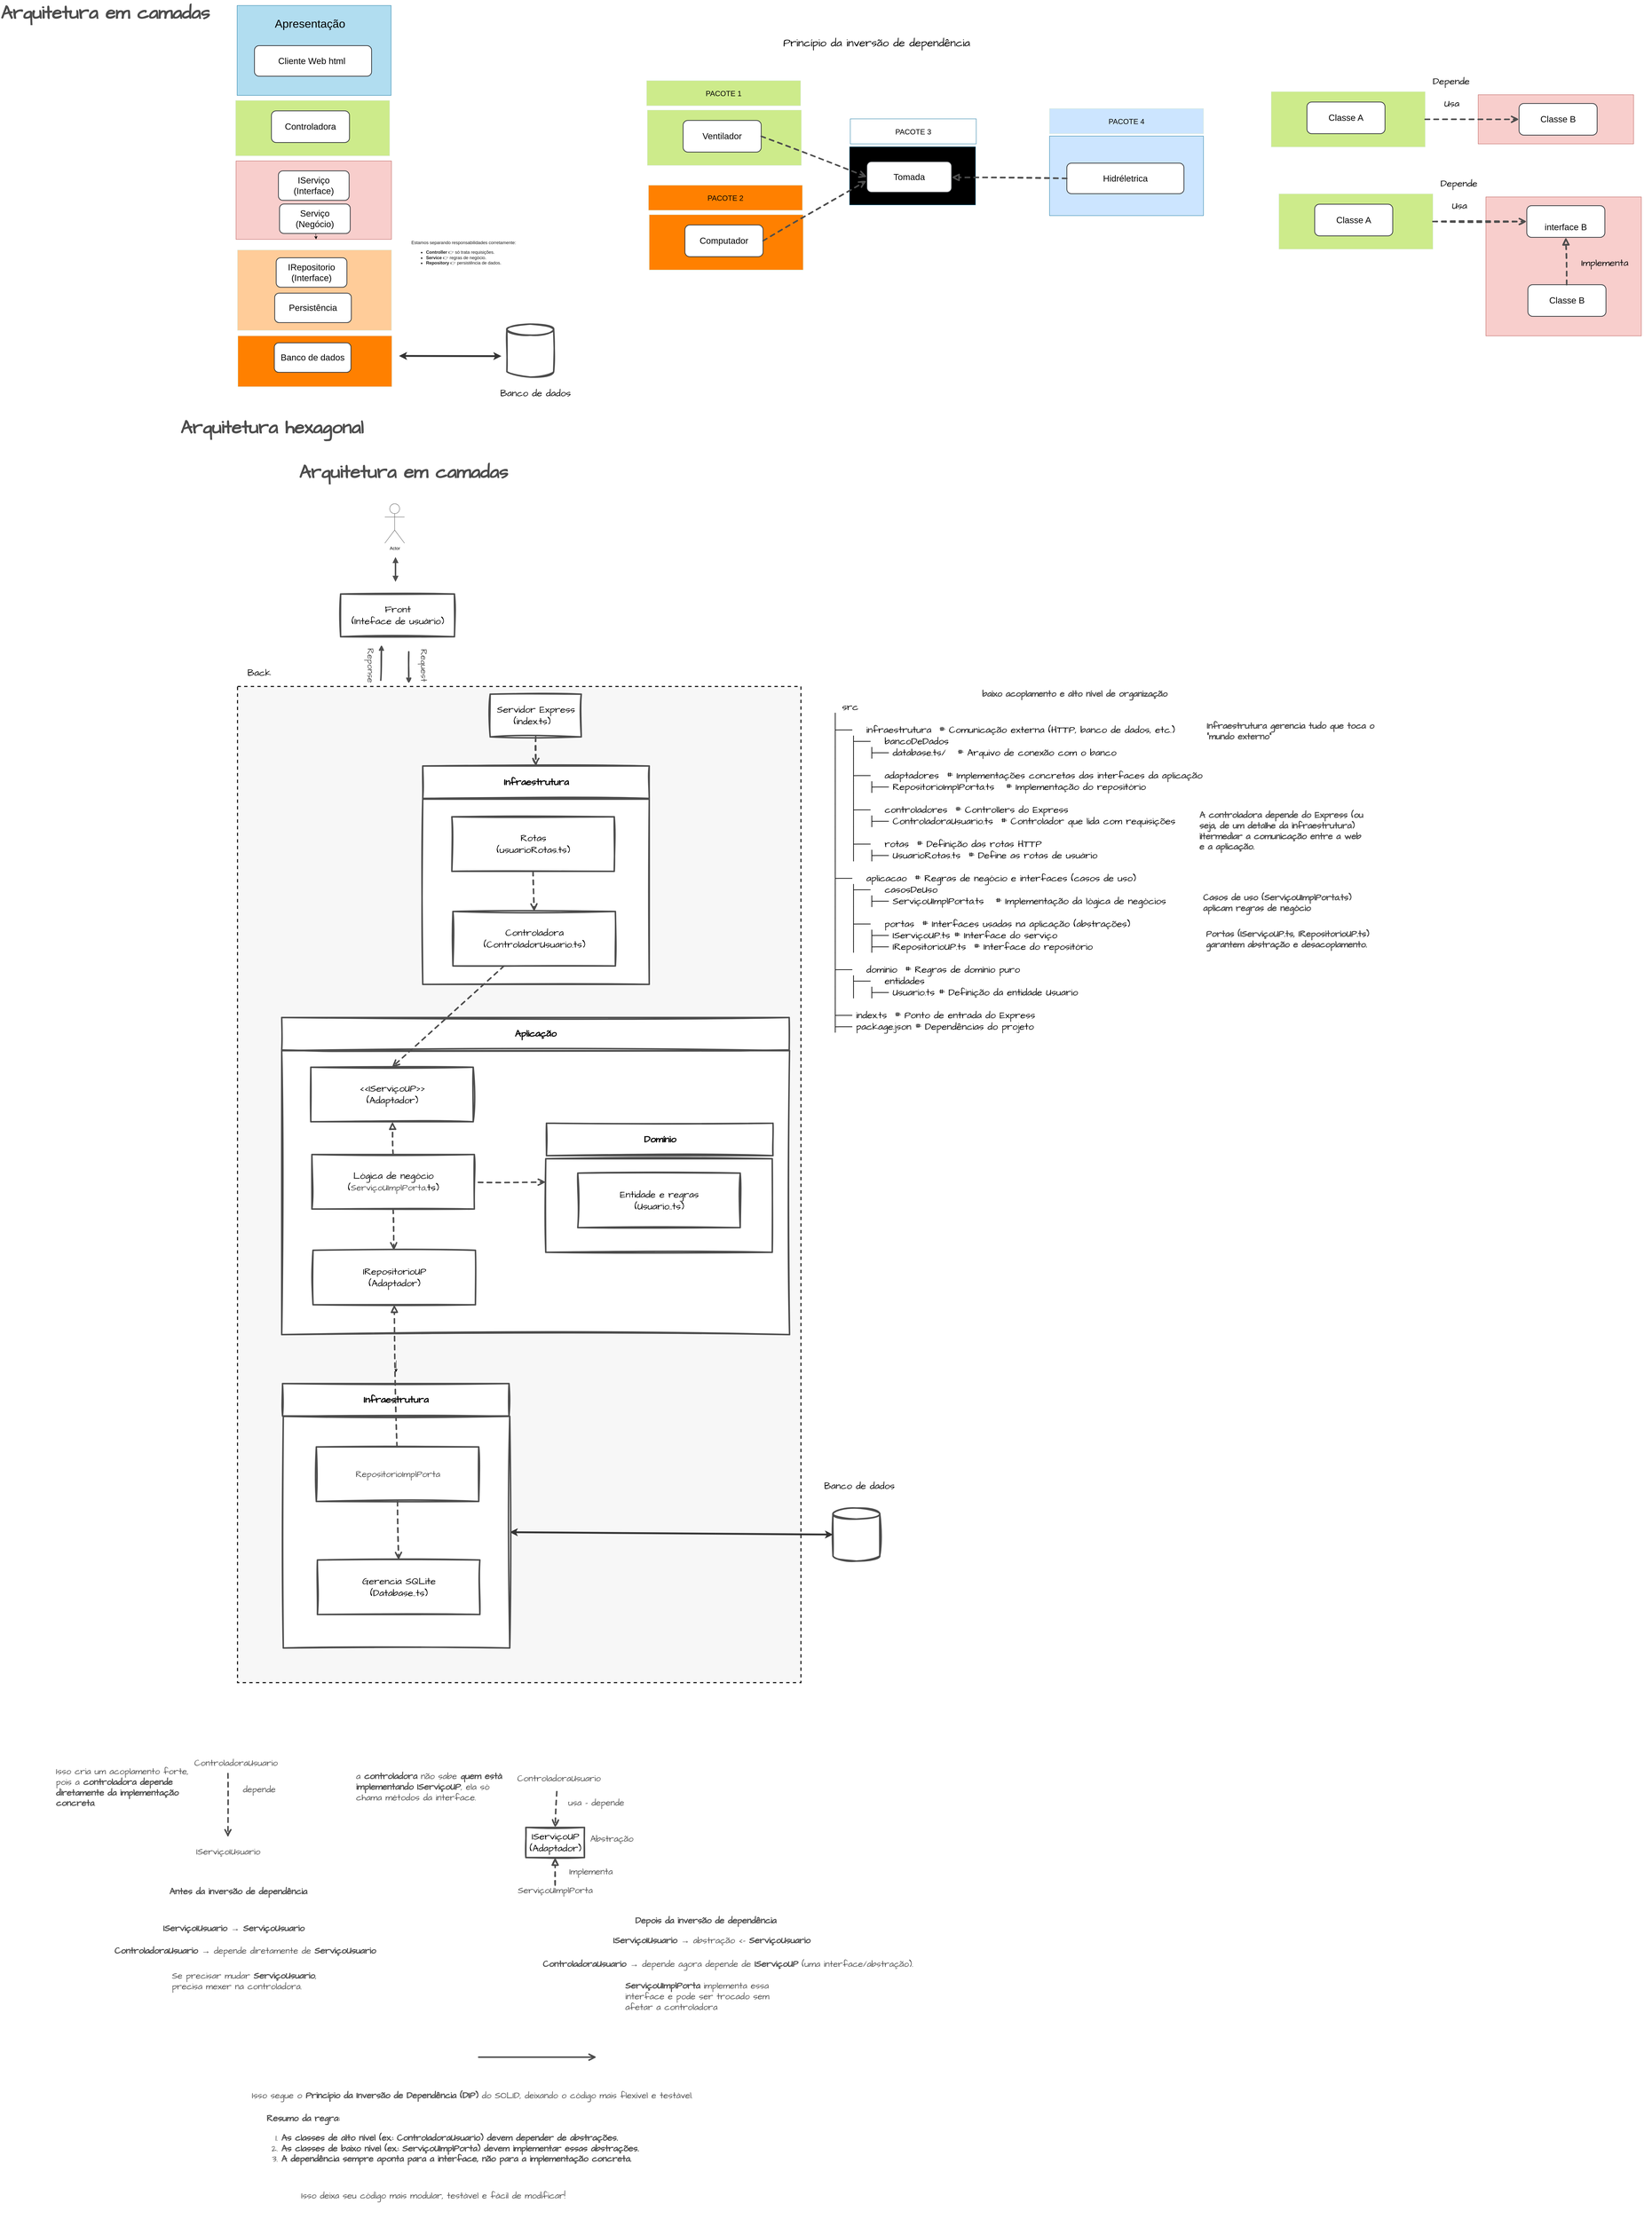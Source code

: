 <mxfile>
    <diagram id="tnPTdwq940Q5IJL-1gsY" name="Arquitetura hexagonal">
        <mxGraphModel dx="3107" dy="6785" grid="0" gridSize="10" guides="1" tooltips="1" connect="1" arrows="1" fold="1" page="1" pageScale="1" pageWidth="850" pageHeight="1100" background="#ffffff" math="0" shadow="0">
            <root>
                <mxCell id="0"/>
                <mxCell id="1" parent="0"/>
                <mxCell id="219" value="" style="shape=note;whiteSpace=wrap;html=1;backgroundOutline=1;darkOpacity=0.05;fillColor=#f8cecc;strokeColor=#b85450;size=0;fontSize=10;fontColor=#050505;" parent="1" vertex="1">
                    <mxGeometry x="2760" y="-4939.25" width="422" height="377.25" as="geometry"/>
                </mxCell>
                <mxCell id="211" value="" style="shape=note;whiteSpace=wrap;html=1;backgroundOutline=1;darkOpacity=0.05;fillColor=#f8cecc;strokeColor=#b85450;size=0;fontSize=10;fontColor=#050505;" parent="1" vertex="1">
                    <mxGeometry x="2739" y="-5216.75" width="422" height="133.5" as="geometry"/>
                </mxCell>
                <mxCell id="56" value="IServiçoUP&lt;br&gt;(Adaptador)" style="html=1;strokeColor=#4D4D4D;rotation=0;fillColor=#FFFFFF;fontColor=#000000;strokeWidth=4;fontSize=26;sketch=1;curveFitting=1;jiggle=2;fontFamily=Architects Daughter;fontSource=https%3A%2F%2Ffonts.googleapis.com%2Fcss%3Ffamily%3DArchitects%2BDaughter;" parent="1" vertex="1">
                    <mxGeometry x="153" y="-511.69" width="159" height="81.69" as="geometry"/>
                </mxCell>
                <mxCell id="57" value="ControladoraUsuario" style="text;html=1;strokeColor=none;fillColor=none;align=center;verticalAlign=middle;whiteSpace=wrap;rounded=0;shadow=0;glass=0;sketch=1;strokeWidth=10;fontFamily=Architects Daughter;fontSource=https%3A%2F%2Ffonts.googleapis.com%2Fcss%3Ffamily%3DArchitects%2BDaughter;fontSize=24;fontColor=#4D4D4D;rotation=0;" parent="1" vertex="1">
                    <mxGeometry x="134" y="-659" width="218" height="30" as="geometry"/>
                </mxCell>
                <mxCell id="58" value="" style="endArrow=block;dashed=1;endFill=0;endSize=12;html=1;sketch=1;strokeColor=#4D4D4D;strokeWidth=4;fontFamily=Architects Daughter;fontSource=https%3A%2F%2Ffonts.googleapis.com%2Fcss%3Ffamily%3DArchitects%2BDaughter;fontSize=24;fontColor=#4D4D4D;entryX=0.5;entryY=1;entryDx=0;entryDy=0;" parent="1" source="60" target="56" edge="1">
                    <mxGeometry width="160" relative="1" as="geometry">
                        <mxPoint x="467" y="-404" as="sourcePoint"/>
                        <mxPoint x="653" y="-624" as="targetPoint"/>
                    </mxGeometry>
                </mxCell>
                <mxCell id="60" value="ServiçoUImplPorta" style="text;html=1;strokeColor=none;fillColor=none;align=center;verticalAlign=middle;whiteSpace=wrap;rounded=0;shadow=0;glass=0;sketch=1;strokeWidth=10;fontFamily=Architects Daughter;fontSource=https%3A%2F%2Ffonts.googleapis.com%2Fcss%3Ffamily%3DArchitects%2BDaughter;fontSize=24;fontColor=#4D4D4D;rotation=0;" parent="1" vertex="1">
                    <mxGeometry x="123.5" y="-355" width="218" height="30" as="geometry"/>
                </mxCell>
                <mxCell id="62" value="ControladoraUsuario" style="text;html=1;strokeColor=none;fillColor=none;align=center;verticalAlign=middle;whiteSpace=wrap;rounded=0;shadow=0;glass=0;sketch=1;strokeWidth=10;fontFamily=Architects Daughter;fontSource=https%3A%2F%2Ffonts.googleapis.com%2Fcss%3Ffamily%3DArchitects%2BDaughter;fontSize=24;fontColor=#4D4D4D;rotation=0;" parent="1" vertex="1">
                    <mxGeometry x="-743" y="-701" width="218" height="30" as="geometry"/>
                </mxCell>
                <mxCell id="64" value="IServiçoIUsuario" style="text;html=1;strokeColor=none;fillColor=none;align=center;verticalAlign=middle;whiteSpace=wrap;rounded=0;shadow=0;glass=0;sketch=1;strokeWidth=10;fontFamily=Architects Daughter;fontSource=https%3A%2F%2Ffonts.googleapis.com%2Fcss%3Ffamily%3DArchitects%2BDaughter;fontSize=24;fontColor=#4D4D4D;rotation=0;" parent="1" vertex="1">
                    <mxGeometry x="-764" y="-460" width="218" height="30" as="geometry"/>
                </mxCell>
                <mxCell id="68" value="A inversão de dependência acontece quando, em vez da &lt;strong&gt;ControladoraUsuario&lt;/strong&gt; depender diretamente de uma implementação concreta de serviço&amp;nbsp;" style="text;html=1;strokeColor=none;fillColor=default;align=center;verticalAlign=middle;whiteSpace=wrap;rounded=0;shadow=0;glass=0;sketch=1;strokeWidth=10;fontFamily=Architects Daughter;fontSource=https%3A%2F%2Ffonts.googleapis.com%2Fcss%3Ffamily%3DArchitects%2BDaughter;fontSize=24;fontColor=#FFFFFF;" parent="1" vertex="1">
                    <mxGeometry x="-905" y="26.88" width="514" height="126" as="geometry"/>
                </mxCell>
                <mxCell id="69" value="&lt;meta charset=&quot;utf-8&quot;&gt;&lt;strong&gt;IServiçoIUsuario&lt;/strong&gt; → &lt;strong&gt;ServiçoUsuario&lt;/strong&gt;" style="text;whiteSpace=wrap;html=1;fontSize=24;fontFamily=Architects Daughter;fontColor=#4D4D4D;" parent="1" vertex="1">
                    <mxGeometry x="-834" y="-258.12" width="412" height="51" as="geometry"/>
                </mxCell>
                <mxCell id="70" value="&lt;meta charset=&quot;utf-8&quot;&gt;agora depende de uma &lt;strong&gt;abstração&lt;/strong&gt; (&lt;strong&gt;IServiçoUP&lt;/strong&gt;), e quem implementa essa abstração é &lt;strong&gt;ServiçoUImplPorta&lt;/strong&gt;." style="text;whiteSpace=wrap;html=1;fontSize=24;fontFamily=Architects Daughter;fontColor=#FFFFFF;fillColor=default;" parent="1" vertex="1">
                    <mxGeometry x="378.5" y="61" width="550" height="108" as="geometry"/>
                </mxCell>
                <mxCell id="72" value="&amp;nbsp;depende" style="text;whiteSpace=wrap;html=1;fontSize=24;fontFamily=Architects Daughter;fontColor=#4D4D4D;rotation=0;" parent="1" vertex="1">
                    <mxGeometry x="-627" y="-635" width="182" height="50" as="geometry"/>
                </mxCell>
                <mxCell id="75" value="Abstração" style="text;whiteSpace=wrap;html=1;fontSize=24;fontFamily=Architects Daughter;fontColor=#4D4D4D;rotation=0;" parent="1" vertex="1">
                    <mxGeometry x="326" y="-501" width="140" height="50" as="geometry"/>
                </mxCell>
                <mxCell id="76" value="Implementa" style="text;whiteSpace=wrap;html=1;fontSize=24;fontFamily=Architects Daughter;fontColor=#4D4D4D;rotation=0;" parent="1" vertex="1">
                    <mxGeometry x="269" y="-412" width="140" height="50" as="geometry"/>
                </mxCell>
                <mxCell id="77" value="&lt;strong&gt;ControladoraUsuario&lt;/strong&gt; → depende diretamente de &lt;strong&gt;ServiçoUsuario&lt;/strong&gt;" style="text;whiteSpace=wrap;html=1;fontSize=24;fontFamily=Architects Daughter;fontColor=#4D4D4D;" parent="1" vertex="1">
                    <mxGeometry x="-966" y="-197.12" width="748" height="51" as="geometry"/>
                </mxCell>
                <mxCell id="78" value="Se precisar mudar &lt;strong&gt;ServiçoUsuario&lt;/strong&gt;, precisa mexer na controladora." style="text;whiteSpace=wrap;html=1;fontSize=24;fontFamily=Architects Daughter;fontColor=#4D4D4D;" parent="1" vertex="1">
                    <mxGeometry x="-810" y="-129.12" width="398" height="51" as="geometry"/>
                </mxCell>
                <mxCell id="79" value="Antes da inversão de dependência" style="text;whiteSpace=wrap;html=1;fontSize=24;fontFamily=Architects Daughter;fontColor=#4D4D4D;fontStyle=1" parent="1" vertex="1">
                    <mxGeometry x="-817" y="-358.12" width="412" height="51" as="geometry"/>
                </mxCell>
                <mxCell id="80" value="Depois da inversão de dependência" style="text;whiteSpace=wrap;html=1;fontSize=24;fontFamily=Architects Daughter;fontColor=#4D4D4D;fontStyle=1" parent="1" vertex="1">
                    <mxGeometry x="447.5" y="-279" width="412" height="51" as="geometry"/>
                </mxCell>
                <mxCell id="82" value="&lt;strong&gt;IServiçoIUsuario&lt;/strong&gt; → abstração &amp;lt;-&amp;nbsp;&lt;strong&gt;ServiçoUsuario&lt;/strong&gt;" style="text;whiteSpace=wrap;html=1;fontSize=24;fontFamily=Architects Daughter;fontColor=#4D4D4D;" parent="1" vertex="1">
                    <mxGeometry x="387.5" y="-225" width="578" height="51" as="geometry"/>
                </mxCell>
                <mxCell id="83" value="&lt;strong&gt;ControladoraUsuario&lt;/strong&gt; → depende agora depende de &lt;strong&gt;IServiçoUP&lt;/strong&gt; (uma interface/abstração)." style="text;whiteSpace=wrap;html=1;fontSize=24;fontFamily=Architects Daughter;fontColor=#4D4D4D;" parent="1" vertex="1">
                    <mxGeometry x="197" y="-161" width="1058" height="51" as="geometry"/>
                </mxCell>
                <mxCell id="84" value="&lt;strong&gt;ServiçoUImplPorta&lt;/strong&gt; implementa essa interface e pode ser trocado sem afetar a controladora" style="text;whiteSpace=wrap;html=1;fontSize=24;fontFamily=Architects Daughter;fontColor=#4D4D4D;" parent="1" vertex="1">
                    <mxGeometry x="420.5" y="-102" width="466" height="51" as="geometry"/>
                </mxCell>
                <mxCell id="85" value="" style="endArrow=open;endFill=1;endSize=12;html=1;sketch=1;strokeColor=#4D4D4D;strokeWidth=4;fontFamily=Architects Daughter;fontSource=https%3A%2F%2Ffonts.googleapis.com%2Fcss%3Ffamily%3DArchitects%2BDaughter;fontSize=24;fontColor=#4D4D4D;" parent="1" edge="1">
                    <mxGeometry width="160" relative="1" as="geometry">
                        <mxPoint x="25" y="112" as="sourcePoint"/>
                        <mxPoint x="345" y="112" as="targetPoint"/>
                    </mxGeometry>
                </mxCell>
                <mxCell id="86" value="Isso segue o &lt;strong&gt;Princípio da Inversão de Dependência (DIP)&lt;/strong&gt; do SOLID, deixando o código mais flexível e testável." style="text;whiteSpace=wrap;html=1;fontSize=24;fontFamily=Architects Daughter;fontColor=#4D4D4D;" parent="1" vertex="1">
                    <mxGeometry x="-593" y="196" width="1234" height="51" as="geometry"/>
                </mxCell>
                <mxCell id="87" value="Arquitetura hexagonal" style="text;whiteSpace=wrap;html=1;fontSize=50;fontFamily=Architects Daughter;fontColor=#4D4D4D;fontStyle=1" parent="1" vertex="1">
                    <mxGeometry x="-787" y="-4348" width="1234" height="51" as="geometry"/>
                </mxCell>
                <mxCell id="88" value="usa - depende" style="text;whiteSpace=wrap;html=1;fontSize=24;fontFamily=Architects Daughter;fontColor=#4D4D4D;rotation=0;" parent="1" vertex="1">
                    <mxGeometry x="265.5" y="-599" width="182" height="50" as="geometry"/>
                </mxCell>
                <mxCell id="94" value="" style="endArrow=open;endSize=12;dashed=1;html=1;sketch=1;strokeColor=#4D4D4D;strokeWidth=4;fontFamily=Architects Daughter;fontSource=https%3A%2F%2Ffonts.googleapis.com%2Fcss%3Ffamily%3DArchitects%2BDaughter;fontSize=50;fontColor=#FFFFFF;" parent="1" edge="1">
                    <mxGeometry width="160" relative="1" as="geometry">
                        <mxPoint x="-656" y="-658" as="sourcePoint"/>
                        <mxPoint x="-656" y="-485" as="targetPoint"/>
                    </mxGeometry>
                </mxCell>
                <mxCell id="95" value="" style="endArrow=open;endSize=12;dashed=1;html=1;sketch=1;strokeColor=#4D4D4D;strokeWidth=4;fontFamily=Architects Daughter;fontSource=https%3A%2F%2Ffonts.googleapis.com%2Fcss%3Ffamily%3DArchitects%2BDaughter;fontSize=50;fontColor=#FFFFFF;entryX=0.5;entryY=0;entryDx=0;entryDy=0;" parent="1" target="56" edge="1">
                    <mxGeometry width="160" relative="1" as="geometry">
                        <mxPoint x="237" y="-609" as="sourcePoint"/>
                        <mxPoint x="243" y="-562" as="targetPoint"/>
                    </mxGeometry>
                </mxCell>
                <mxCell id="97" value="Isso cria um acoplamento forte, pois a &lt;strong&gt;controladora depende diretamente da implementação concreta&lt;/strong&gt;." style="text;whiteSpace=wrap;html=1;fontSize=24;fontFamily=Architects Daughter;fontColor=#4D4D4D;fontStyle=0" parent="1" vertex="1">
                    <mxGeometry x="-1125" y="-684" width="412" height="127" as="geometry"/>
                </mxCell>
                <mxCell id="98" value="a &lt;strong&gt;controladora &lt;/strong&gt;&lt;span style=&quot;&quot;&gt;não sabe&lt;/span&gt;&lt;strong&gt; quem está implementando IServiçoUP&lt;/strong&gt;, ela só chama métodos da interface." style="text;whiteSpace=wrap;html=1;fontSize=24;fontFamily=Architects Daughter;fontColor=#4D4D4D;fontStyle=0" parent="1" vertex="1">
                    <mxGeometry x="-310" y="-671" width="412" height="105.12" as="geometry"/>
                </mxCell>
                <mxCell id="100" value="&lt;p&gt;&lt;strong&gt;Resumo da regra:&lt;/strong&gt;&lt;/p&gt;&lt;ol&gt;&lt;li&gt;&lt;strong&gt;As classes de alto nível (ex.: ControladoraUsuario) devem depender de abstrações.&lt;/strong&gt;&lt;/li&gt;&lt;li&gt;&lt;strong&gt;As classes de baixo nível (ex.: ServiçoUImplPorta) devem implementar essas abstrações.&lt;/strong&gt;&lt;/li&gt;&lt;li&gt;&lt;strong&gt;A dependência sempre aponta para a interface, não para a implementação concreta.&lt;/strong&gt;&lt;/li&gt;&lt;/ol&gt;" style="text;whiteSpace=wrap;html=1;fontSize=24;fontFamily=Architects Daughter;fontColor=#4D4D4D;" parent="1" vertex="1">
                    <mxGeometry x="-553" y="234" width="1234" height="51" as="geometry"/>
                </mxCell>
                <mxCell id="102" value="Isso deixa seu código mais modular, testável e fácil de modificar! 🚀" style="text;whiteSpace=wrap;html=1;fontSize=24;fontFamily=Architects Daughter;fontColor=#4D4D4D;" parent="1" vertex="1">
                    <mxGeometry x="-459" y="468" width="823" height="51" as="geometry"/>
                </mxCell>
                <mxCell id="103" value="" style="shape=image;verticalLabelPosition=bottom;labelBackgroundColor=default;verticalAlign=top;aspect=fixed;imageAspect=0;image=https://dicionariotec.com/public_html/images/dip1.png;" parent="1" vertex="1">
                    <mxGeometry x="690.999" y="194.004" width="520" height="356" as="geometry"/>
                </mxCell>
                <mxCell id="104" value="" style="shape=image;verticalLabelPosition=bottom;labelBackgroundColor=default;verticalAlign=top;aspect=fixed;imageAspect=0;image=https://dicionariotec.com/public_html/images/dip2.png;" parent="1" vertex="1">
                    <mxGeometry x="-1157.005" y="233.998" width="520" height="212" as="geometry"/>
                </mxCell>
                <mxCell id="105" value="📂 src  &#10;│  &#10;├── 📂 infraestrutura  # Comunicação externa (HTTP, banco de dados, etc.)  &#10;│   ├── 📂 bancoDeDados  &#10;│   │   ├── database.ts/   # Arquivo de conexão com o banco&#10;│   │    &#10;│   ├── 📂 adaptadores  # Implementações concretas das interfaces da aplicação  &#10;│   │   ├── RepositorioImplPorta.ts   # Implementação do repositório&#10;│   │    &#10;│   ├── 📂 controladores  # Controllers do Express  &#10;│   │   ├── ControladoraUsuario.ts  # Controlador que lida com requisições  &#10;│   │   &#10;│   ├── 📂 rotas  # Definição das rotas HTTP  &#10;│   │   ├── UsuarioRotas.ts  # Define as rotas de usuário&#10;│  &#10;├── 📂 aplicacao  # Regras de negócio e interfaces (casos de uso)  &#10;│   ├── 📂 casosDeUso  &#10;│   │   ├── ServiçoUImplPorta.ts   # Implementação da lógica de negócios&#10;│   │  &#10;│   ├── 📂 portas  # Interfaces usadas na aplicação (abstrações)  &#10;│   │   ├── IServiçoUP.ts # Interface do serviço &#10;│   │   ├── IRepositorioUP.ts  # Interface do repositório &#10;│  &#10;├── 📂 dominio  # Regras de domínio puro  &#10;│   ├── 📂 entidades  &#10;│   │   ├── Usuario.ts # Definição da entidade Usuario&#10;│  &#10;├── index.ts  # Ponto de entrada do Express  &#10;├── package.json # Dependências do projeto&#10;  &#10;" style="text;strokeColor=none;fillColor=none;align=left;verticalAlign=top;spacingLeft=4;spacingRight=4;overflow=hidden;rotatable=0;points=[[0,0.5],[1,0.5]];portConstraint=eastwest;strokeWidth=4;fontSize=26;fontColor=#000000;fontFamily=Architects Daughter;fontSource=https%3A%2F%2Ffonts.googleapis.com%2Fcss%3Ffamily%3DArchitects%2BDaughter;" parent="1" vertex="1">
                    <mxGeometry x="978" y="-3578" width="1358" height="991" as="geometry"/>
                </mxCell>
                <mxCell id="108" value="&lt;strong&gt;A controladora depende do Express&lt;/strong&gt; (ou seja, de um detalhe da infraestrutura)&lt;br&gt;&lt;strong&gt;iItermediar&lt;/strong&gt; a comunicação entre a web e a aplicação." style="text;whiteSpace=wrap;html=1;fontSize=24;fontFamily=Architects Daughter;fontColor=#4D4D4D;fontStyle=1" parent="1" vertex="1">
                    <mxGeometry x="1980" y="-3281" width="457" height="51" as="geometry"/>
                </mxCell>
                <mxCell id="109" value="&lt;strong&gt;Casos de uso&lt;/strong&gt; (&lt;strong&gt;ServiçoUImplPorta.ts&lt;/strong&gt;) aplicam regras de negócio" style="text;whiteSpace=wrap;html=1;fontSize=24;fontFamily=Architects Daughter;fontColor=#4D4D4D;fontStyle=1" parent="1" vertex="1">
                    <mxGeometry x="1990" y="-3056.76" width="457" height="51" as="geometry"/>
                </mxCell>
                <mxCell id="111" value="&lt;strong&gt;Portas&lt;/strong&gt; (&lt;strong&gt;IServiçoUP.ts&lt;/strong&gt;, &lt;strong&gt;IRepositorioUP.ts&lt;/strong&gt;) garantem abstração e desacoplamento." style="text;whiteSpace=wrap;html=1;fontSize=24;fontFamily=Architects Daughter;fontColor=#4D4D4D;fontStyle=1" parent="1" vertex="1">
                    <mxGeometry x="1998" y="-2957.76" width="457" height="51" as="geometry"/>
                </mxCell>
                <mxCell id="112" value="Infraestrutura gerencia tudo que toca o &quot;mundo externo&quot;" style="text;whiteSpace=wrap;html=1;fontSize=24;fontFamily=Architects Daughter;fontColor=#4D4D4D;fontStyle=1" parent="1" vertex="1">
                    <mxGeometry x="2000" y="-3523" width="457" height="51" as="geometry"/>
                </mxCell>
                <mxCell id="114" value="baixo acoplamento e alto nível de organização" style="text;whiteSpace=wrap;html=1;fontSize=24;fontFamily=Architects Daughter;fontColor=#4D4D4D;fontStyle=1" parent="1" vertex="1">
                    <mxGeometry x="1390" y="-3610" width="525" height="51" as="geometry"/>
                </mxCell>
                <mxCell id="116" value="" style="rounded=0;whiteSpace=wrap;html=1;strokeColor=#1A1A1A;strokeWidth=3;fontSize=20;fontColor=#4D4D4D;fillColor=#F7F7F7;dashed=1;" parent="1" vertex="1">
                    <mxGeometry x="-630" y="-3610" width="1530" height="2705" as="geometry"/>
                </mxCell>
                <mxCell id="117" value="Actor" style="shape=umlActor;verticalLabelPosition=bottom;verticalAlign=top;html=1;strokeColor=#4D4D4D;" parent="1" vertex="1">
                    <mxGeometry x="-230" y="-4106" width="53.5" height="107" as="geometry"/>
                </mxCell>
                <mxCell id="118" value="" style="endArrow=block;startArrow=block;endFill=1;startFill=1;html=1;strokeColor=#4D4D4D;strokeWidth=4;" parent="1" edge="1">
                    <mxGeometry width="160" relative="1" as="geometry">
                        <mxPoint x="-201" y="-3961.55" as="sourcePoint"/>
                        <mxPoint x="-201" y="-3894" as="targetPoint"/>
                    </mxGeometry>
                </mxCell>
                <mxCell id="119" value="Front&lt;br&gt;(Inteface de usuário)" style="html=1;strokeColor=#4D4D4D;rotation=0;fillColor=#FFFFFF;fontColor=#000000;strokeWidth=4;fontSize=26;sketch=1;curveFitting=1;jiggle=2;fontFamily=Architects Daughter;fontSource=https%3A%2F%2Ffonts.googleapis.com%2Fcss%3Ffamily%3DArchitects%2BDaughter;" parent="1" vertex="1">
                    <mxGeometry x="-350" y="-3861" width="309" height="116" as="geometry"/>
                </mxCell>
                <mxCell id="122" value="Request" style="text;html=1;strokeColor=none;fillColor=none;align=center;verticalAlign=middle;whiteSpace=wrap;rounded=0;shadow=0;glass=0;sketch=1;strokeWidth=10;fontFamily=Architects Daughter;fontSource=https%3A%2F%2Ffonts.googleapis.com%2Fcss%3Ffamily%3DArchitects%2BDaughter;fontSize=24;fontColor=#4D4D4D;rotation=90;" parent="1" vertex="1">
                    <mxGeometry x="-234" y="-3682" width="218" height="30" as="geometry"/>
                </mxCell>
                <mxCell id="123" value="Reponse" style="text;html=1;strokeColor=none;fillColor=none;align=center;verticalAlign=middle;whiteSpace=wrap;rounded=0;shadow=0;glass=0;sketch=1;strokeWidth=10;fontFamily=Architects Daughter;fontSource=https%3A%2F%2Ffonts.googleapis.com%2Fcss%3Ffamily%3DArchitects%2BDaughter;fontSize=24;fontColor=#4D4D4D;rotation=90;" parent="1" vertex="1">
                    <mxGeometry x="-379" y="-3682" width="218" height="30" as="geometry"/>
                </mxCell>
                <mxCell id="124" value="" style="endArrow=classic;html=1;sketch=1;strokeColor=#4D4D4D;strokeWidth=4;fontFamily=Architects Daughter;fontSource=https%3A%2F%2Ffonts.googleapis.com%2Fcss%3Ffamily%3DArchitects%2BDaughter;fontSize=24;fontColor=#4D4D4D;" parent="1" edge="1">
                    <mxGeometry width="50" height="50" relative="1" as="geometry">
                        <mxPoint x="-241" y="-3627.0" as="sourcePoint"/>
                        <mxPoint x="-239" y="-3723" as="targetPoint"/>
                    </mxGeometry>
                </mxCell>
                <mxCell id="125" value="Arquitetura em camadas" style="text;whiteSpace=wrap;html=1;fontSize=50;fontFamily=Architects Daughter;fontColor=#4D4D4D;fontStyle=1" parent="1" vertex="1">
                    <mxGeometry x="-465" y="-4227" width="623" height="51" as="geometry"/>
                </mxCell>
                <mxCell id="126" value="Servidor Express&lt;br&gt;(index.ts)&amp;nbsp;&amp;nbsp;" style="html=1;strokeColor=#4D4D4D;rotation=0;fillColor=#FFFFFF;fontColor=#000000;strokeWidth=4;fontSize=26;sketch=1;curveFitting=1;jiggle=2;fontFamily=Architects Daughter;fontSource=https%3A%2F%2Ffonts.googleapis.com%2Fcss%3Ffamily%3DArchitects%2BDaughter;" parent="1" vertex="1">
                    <mxGeometry x="56.04" y="-3589" width="247.42" height="116" as="geometry"/>
                </mxCell>
                <mxCell id="127" value="" style="endArrow=classic;html=1;sketch=1;strokeColor=#4D4D4D;strokeWidth=4;fontFamily=Architects Daughter;fontSource=https%3A%2F%2Ffonts.googleapis.com%2Fcss%3Ffamily%3DArchitects%2BDaughter;fontSize=24;fontColor=#4D4D4D;" parent="1" edge="1">
                    <mxGeometry width="50" height="50" relative="1" as="geometry">
                        <mxPoint x="-165" y="-3704" as="sourcePoint"/>
                        <mxPoint x="-165" y="-3618" as="targetPoint"/>
                    </mxGeometry>
                </mxCell>
                <mxCell id="128" value="Infraestrutura" style="html=1;strokeColor=#4D4D4D;rotation=0;fillColor=#FFFFFF;fontColor=#000000;strokeWidth=4;fontSize=26;sketch=1;curveFitting=1;jiggle=2;fontFamily=Architects Daughter;fontSource=https%3A%2F%2Ffonts.googleapis.com%2Fcss%3Ffamily%3DArchitects%2BDaughter;fontStyle=1" parent="1" vertex="1">
                    <mxGeometry x="-127" y="-3394" width="615" height="88" as="geometry"/>
                </mxCell>
                <mxCell id="129" value="Back" style="text;strokeColor=none;fillColor=none;align=left;verticalAlign=top;spacingLeft=4;spacingRight=4;overflow=hidden;rotatable=0;points=[[0,0.5],[1,0.5]];portConstraint=eastwest;strokeWidth=4;fontSize=26;fontColor=#000000;fontFamily=Architects Daughter;fontSource=https%3A%2F%2Ffonts.googleapis.com%2Fcss%3Ffamily%3DArchitects%2BDaughter;" parent="1" vertex="1">
                    <mxGeometry x="-609" y="-3671" width="205" height="38" as="geometry"/>
                </mxCell>
                <mxCell id="130" value="" style="html=1;strokeColor=#4D4D4D;rotation=0;fillColor=#FFFFFF;fontColor=#000000;strokeWidth=4;fontSize=26;sketch=1;curveFitting=1;jiggle=2;" parent="1" vertex="1">
                    <mxGeometry x="-127" y="-3304" width="615" height="503" as="geometry"/>
                </mxCell>
                <mxCell id="131" value="Rotas&lt;br&gt;(usuarioRotas.ts)" style="html=1;strokeColor=#4D4D4D;rotation=0;fillColor=#FFFFFF;fontColor=#000000;strokeWidth=4;fontSize=26;sketch=1;curveFitting=1;jiggle=2;fontFamily=Architects Daughter;fontSource=https%3A%2F%2Ffonts.googleapis.com%2Fcss%3Ffamily%3DArchitects%2BDaughter;" parent="1" vertex="1">
                    <mxGeometry x="-48" y="-3256" width="441" height="148" as="geometry"/>
                </mxCell>
                <mxCell id="132" value="Controladora&lt;br&gt;(ControladorUsuario.ts)" style="html=1;strokeColor=#4D4D4D;rotation=0;fillColor=#FFFFFF;fontColor=#000000;strokeWidth=4;fontSize=26;sketch=1;curveFitting=1;jiggle=2;fontFamily=Architects Daughter;fontSource=https%3A%2F%2Ffonts.googleapis.com%2Fcss%3Ffamily%3DArchitects%2BDaughter;" parent="1" vertex="1">
                    <mxGeometry x="-45" y="-2999" width="441" height="148" as="geometry"/>
                </mxCell>
                <mxCell id="133" value="" style="endArrow=open;endSize=12;dashed=1;html=1;sketch=1;strokeColor=#4D4D4D;strokeWidth=4;fontFamily=Architects Daughter;fontSource=https%3A%2F%2Ffonts.googleapis.com%2Fcss%3Ffamily%3DArchitects%2BDaughter;fontSize=50;fontColor=#FFFFFF;entryX=0.5;entryY=0;entryDx=0;entryDy=0;exitX=0.5;exitY=1;exitDx=0;exitDy=0;" parent="1" source="131" target="132" edge="1">
                    <mxGeometry width="160" relative="1" as="geometry">
                        <mxPoint x="158" y="-3024" as="sourcePoint"/>
                        <mxPoint x="281" y="-2964" as="targetPoint"/>
                    </mxGeometry>
                </mxCell>
                <mxCell id="134" value="" style="endArrow=open;endSize=12;dashed=1;html=1;sketch=1;strokeColor=#4D4D4D;strokeWidth=4;fontFamily=Architects Daughter;fontSource=https%3A%2F%2Ffonts.googleapis.com%2Fcss%3Ffamily%3DArchitects%2BDaughter;fontSize=50;fontColor=#FFFFFF;exitX=0.5;exitY=1;exitDx=0;exitDy=0;" parent="1" source="126" target="128" edge="1">
                    <mxGeometry width="160" relative="1" as="geometry">
                        <mxPoint x="178.25" y="-3446" as="sourcePoint"/>
                        <mxPoint x="181.25" y="-3337" as="targetPoint"/>
                    </mxGeometry>
                </mxCell>
                <mxCell id="136" value="Aplicação" style="html=1;strokeColor=#4D4D4D;rotation=0;fillColor=#FFFFFF;fontColor=#000000;strokeWidth=4;fontSize=26;sketch=1;curveFitting=1;jiggle=2;fontFamily=Architects Daughter;fontSource=https%3A%2F%2Ffonts.googleapis.com%2Fcss%3Ffamily%3DArchitects%2BDaughter;fontStyle=1" parent="1" vertex="1">
                    <mxGeometry x="-510" y="-2711" width="1378" height="88" as="geometry"/>
                </mxCell>
                <mxCell id="137" value="" style="edgeStyle=none;html=1;" parent="1" source="138" edge="1">
                    <mxGeometry relative="1" as="geometry">
                        <mxPoint x="-204.982" y="-2283" as="targetPoint"/>
                    </mxGeometry>
                </mxCell>
                <mxCell id="138" value="" style="html=1;strokeColor=#4D4D4D;rotation=0;fillColor=#FFFFFF;fontColor=#000000;strokeWidth=4;fontSize=26;sketch=1;curveFitting=1;jiggle=2;" parent="1" vertex="1">
                    <mxGeometry x="-510" y="-2621" width="1379" height="771" as="geometry"/>
                </mxCell>
                <mxCell id="140" value="&lt;span style=&quot;background-color: rgb(255, 255, 255);&quot;&gt;&amp;lt;&amp;lt;IServiçoUP&amp;gt;&amp;gt;&lt;/span&gt;&lt;br&gt;&lt;span style=&quot;background-color: rgb(255, 255, 255);&quot;&gt;(Adaptador)&lt;/span&gt;" style="html=1;strokeColor=#4D4D4D;rotation=0;fillColor=#FFFFFF;fontColor=#000000;strokeWidth=4;fontSize=26;sketch=1;curveFitting=1;jiggle=2;fontFamily=Architects Daughter;fontSource=https%3A%2F%2Ffonts.googleapis.com%2Fcss%3Ffamily%3DArchitects%2BDaughter;" parent="1" vertex="1">
                    <mxGeometry x="-431" y="-2576" width="441" height="148" as="geometry"/>
                </mxCell>
                <mxCell id="145" value="Domínio" style="html=1;strokeColor=#4D4D4D;rotation=0;fillColor=#FFFFFF;fontColor=#000000;strokeWidth=4;fontSize=26;sketch=1;curveFitting=1;jiggle=2;fontFamily=Architects Daughter;fontSource=https%3A%2F%2Ffonts.googleapis.com%2Fcss%3Ffamily%3DArchitects%2BDaughter;fontStyle=1" parent="1" vertex="1">
                    <mxGeometry x="209" y="-2424" width="615" height="88" as="geometry"/>
                </mxCell>
                <mxCell id="146" value="" style="html=1;strokeColor=#4D4D4D;rotation=0;fillColor=#FFFFFF;fontColor=#000000;strokeWidth=4;fontSize=26;sketch=1;curveFitting=1;jiggle=2;" parent="1" vertex="1">
                    <mxGeometry x="207" y="-2327.5" width="615" height="254" as="geometry"/>
                </mxCell>
                <mxCell id="147" value="Entidade e regras&lt;br&gt;(Usuario..ts)" style="html=1;strokeColor=#4D4D4D;rotation=0;fillColor=#FFFFFF;fontColor=#000000;strokeWidth=4;fontSize=26;sketch=1;curveFitting=1;jiggle=2;fontFamily=Architects Daughter;fontSource=https%3A%2F%2Ffonts.googleapis.com%2Fcss%3Ffamily%3DArchitects%2BDaughter;" parent="1" vertex="1">
                    <mxGeometry x="294" y="-2288.5" width="441" height="148" as="geometry"/>
                </mxCell>
                <mxCell id="148" value="" style="endArrow=open;endSize=12;dashed=1;html=1;sketch=1;strokeColor=#4D4D4D;strokeWidth=4;fontFamily=Architects Daughter;fontSource=https%3A%2F%2Ffonts.googleapis.com%2Fcss%3Ffamily%3DArchitects%2BDaughter;fontSize=50;fontColor=#FFFFFF;entryX=0;entryY=0.25;entryDx=0;entryDy=0;" parent="1" target="146" edge="1">
                    <mxGeometry width="160" relative="1" as="geometry">
                        <mxPoint y="-2264" as="sourcePoint"/>
                        <mxPoint x="-195.961" y="-1742" as="targetPoint"/>
                    </mxGeometry>
                </mxCell>
                <mxCell id="154" value="" style="shape=note;whiteSpace=wrap;html=1;backgroundOutline=1;darkOpacity=0.05;fillColor=#B1DDF0;strokeColor=#10739E;size=0;fontSize=10;" parent="1" vertex="1">
                    <mxGeometry x="-631" y="-5459" width="418" height="244" as="geometry"/>
                </mxCell>
                <mxCell id="155" value="" style="shape=note;whiteSpace=wrap;html=1;backgroundOutline=1;darkOpacity=0.05;fillColor=#CDEB8B;strokeColor=#D5E8D4;size=0;fontSize=10;fontColor=#050505;" parent="1" vertex="1">
                    <mxGeometry x="-635" y="-5201" width="418" height="150" as="geometry"/>
                </mxCell>
                <mxCell id="156" value="Apresentação" style="text;html=1;strokeColor=none;fillColor=none;align=center;verticalAlign=middle;whiteSpace=wrap;rounded=0;fontSize=31;fontColor=#000000;" parent="1" vertex="1">
                    <mxGeometry x="-514" y="-5425" width="162" height="30" as="geometry"/>
                </mxCell>
                <mxCell id="159" value="Cliente Web html&amp;nbsp;" style="rounded=1;whiteSpace=wrap;html=1;fillColor=#FFFFFF;strokeColor=#36393d;strokeWidth=2;fontColor=#050505;fontSize=24;" parent="1" vertex="1">
                    <mxGeometry x="-584" y="-5350" width="318" height="83" as="geometry"/>
                </mxCell>
                <mxCell id="160" value="Arquitetura em camadas" style="text;whiteSpace=wrap;html=1;fontSize=50;fontFamily=Architects Daughter;fontColor=#4D4D4D;fontStyle=1" parent="1" vertex="1">
                    <mxGeometry x="-1275" y="-5474" width="623" height="51" as="geometry"/>
                </mxCell>
                <mxCell id="161" value="Controladora" style="rounded=1;whiteSpace=wrap;html=1;fillColor=#FFFFFF;strokeColor=#36393d;strokeWidth=2;fontColor=#050505;fontSize=24;" parent="1" vertex="1">
                    <mxGeometry x="-538" y="-5173" width="212" height="86" as="geometry"/>
                </mxCell>
                <mxCell id="162" value="" style="shape=note;whiteSpace=wrap;html=1;backgroundOutline=1;darkOpacity=0.05;fillColor=#f8cecc;strokeColor=#b85450;size=0;fontSize=10;fontColor=#050505;" parent="1" vertex="1">
                    <mxGeometry x="-634" y="-5037" width="422" height="213" as="geometry"/>
                </mxCell>
                <mxCell id="173" style="edgeStyle=none;html=1;" parent="1" source="163" target="162" edge="1">
                    <mxGeometry relative="1" as="geometry"/>
                </mxCell>
                <mxCell id="163" value="Serviço&lt;br&gt;(Negócio)" style="rounded=1;whiteSpace=wrap;html=1;fillColor=#FFFFFF;strokeColor=#36393d;strokeWidth=2;fontColor=#050505;fontSize=24;" parent="1" vertex="1">
                    <mxGeometry x="-516" y="-4920" width="192" height="80" as="geometry"/>
                </mxCell>
                <mxCell id="164" value="" style="shape=note;whiteSpace=wrap;html=1;backgroundOutline=1;darkOpacity=0.05;fillColor=#FFCC99;strokeColor=#D5E8D4;size=0;fontSize=10;fontColor=#050505;" parent="1" vertex="1">
                    <mxGeometry x="-630" y="-4795" width="418" height="218" as="geometry"/>
                </mxCell>
                <mxCell id="165" value="Persistência" style="rounded=1;whiteSpace=wrap;html=1;fillColor=#FFFFFF;strokeColor=#36393d;strokeWidth=2;fontColor=#050505;fontSize=24;" parent="1" vertex="1">
                    <mxGeometry x="-529" y="-4678" width="208" height="80" as="geometry"/>
                </mxCell>
                <mxCell id="166" value="" style="endArrow=classic;startArrow=classic;html=1;strokeColor=#333333;strokeWidth=5;fontFamily=Architects Daughter;fontSource=https%3A%2F%2Ffonts.googleapis.com%2Fcss%3Ffamily%3DArchitects%2BDaughter;fontColor=#1A1A1A;exitX=1;exitY=0.5;exitDx=0;exitDy=0;" parent="1" edge="1">
                    <mxGeometry width="50" height="50" relative="1" as="geometry">
                        <mxPoint x="-191.5" y="-4507.5" as="sourcePoint"/>
                        <mxPoint x="86.5" y="-4507" as="targetPoint"/>
                    </mxGeometry>
                </mxCell>
                <mxCell id="167" value="" style="shape=cylinder3;whiteSpace=wrap;html=1;boundedLbl=1;backgroundOutline=1;size=15;strokeColor=#4D4D4D;strokeWidth=4;fontSize=26;fontColor=#000000;fillColor=#FFFFFF;sketch=1;curveFitting=1;jiggle=2;" parent="1" vertex="1">
                    <mxGeometry x="101.5" y="-4594" width="127" height="144" as="geometry"/>
                </mxCell>
                <mxCell id="168" value="Banco de dados" style="text;strokeColor=none;fillColor=none;align=left;verticalAlign=top;spacingLeft=4;spacingRight=4;overflow=hidden;rotatable=0;points=[[0,0.5],[1,0.5]];portConstraint=eastwest;strokeWidth=4;fontSize=26;fontColor=#000000;fontFamily=Architects Daughter;fontSource=https%3A%2F%2Ffonts.googleapis.com%2Fcss%3Ffamily%3DArchitects%2BDaughter;" parent="1" vertex="1">
                    <mxGeometry x="77.5" y="-4430" width="205" height="38" as="geometry"/>
                </mxCell>
                <mxCell id="169" value="" style="shape=note;whiteSpace=wrap;html=1;backgroundOutline=1;darkOpacity=0.05;fillColor=#FF8000;strokeColor=#D5E8D4;size=0;fontSize=10;fontColor=#050505;" parent="1" vertex="1">
                    <mxGeometry x="-629" y="-4562" width="418" height="138" as="geometry"/>
                </mxCell>
                <mxCell id="170" value="Banco de dados" style="rounded=1;whiteSpace=wrap;html=1;fillColor=#FFFFFF;strokeColor=#36393d;strokeWidth=2;fontColor=#050505;fontSize=24;" parent="1" vertex="1">
                    <mxGeometry x="-530" y="-4543" width="208" height="80" as="geometry"/>
                </mxCell>
                <mxCell id="171" value="&lt;p&gt;Estamos separando responsabilidades corretamente:&lt;/p&gt;&lt;ul&gt;&lt;li&gt;&lt;strong&gt;Controller&lt;/strong&gt; 👉 só trata requisições.&lt;/li&gt;&lt;li&gt;&lt;strong&gt;Service&lt;/strong&gt; 👉 regras de negócio.&lt;/li&gt;&lt;li&gt;&lt;strong&gt;Repository&lt;/strong&gt; 👉 persistência de dados.&lt;/li&gt;&lt;/ul&gt;" style="text;whiteSpace=wrap;html=1;fontColor=#1A1A1A;" parent="1" vertex="1">
                    <mxGeometry x="-160.002" y="-4841.005" width="408" height="134" as="geometry"/>
                </mxCell>
                <mxCell id="172" value="IServiço&lt;br&gt;(Interface)" style="rounded=1;whiteSpace=wrap;html=1;fillColor=#FFFFFF;strokeColor=#36393d;strokeWidth=2;fontColor=#050505;fontSize=24;" parent="1" vertex="1">
                    <mxGeometry x="-518.96" y="-5010" width="192" height="80" as="geometry"/>
                </mxCell>
                <mxCell id="174" value="IRepositorio&lt;br&gt;(Interface)" style="rounded=1;whiteSpace=wrap;html=1;fillColor=#FFFFFF;strokeColor=#36393d;strokeWidth=2;fontColor=#050505;fontSize=24;" parent="1" vertex="1">
                    <mxGeometry x="-525" y="-4774" width="192" height="80" as="geometry"/>
                </mxCell>
                <mxCell id="175" value="" style="shape=cylinder3;whiteSpace=wrap;html=1;boundedLbl=1;backgroundOutline=1;size=15;strokeColor=#4D4D4D;strokeWidth=4;fontSize=26;fontColor=#000000;fillColor=#FFFFFF;sketch=1;curveFitting=1;jiggle=2;" parent="1" vertex="1">
                    <mxGeometry x="987" y="-1379" width="127" height="144" as="geometry"/>
                </mxCell>
                <mxCell id="176" value="Banco de dados" style="text;strokeColor=none;fillColor=none;align=left;verticalAlign=top;spacingLeft=4;spacingRight=4;overflow=hidden;rotatable=0;points=[[0,0.5],[1,0.5]];portConstraint=eastwest;strokeWidth=4;fontSize=26;fontColor=#000000;fontFamily=Architects Daughter;fontSource=https%3A%2F%2Ffonts.googleapis.com%2Fcss%3Ffamily%3DArchitects%2BDaughter;" parent="1" vertex="1">
                    <mxGeometry x="957" y="-1463" width="205" height="38" as="geometry"/>
                </mxCell>
                <mxCell id="179" value="" style="edgeStyle=none;html=1;" parent="1" edge="1">
                    <mxGeometry relative="1" as="geometry">
                        <mxPoint x="-198.994" y="-1780" as="sourcePoint"/>
                        <mxPoint x="-199.628" y="-1748" as="targetPoint"/>
                    </mxGeometry>
                </mxCell>
                <mxCell id="186" value="" style="endArrow=classic;startArrow=classic;html=1;strokeColor=#333333;strokeWidth=5;fontFamily=Architects Daughter;fontSource=https%3A%2F%2Ffonts.googleapis.com%2Fcss%3Ffamily%3DArchitects%2BDaughter;fontColor=#1A1A1A;entryX=0;entryY=0.5;entryDx=0;entryDy=0;entryPerimeter=0;exitX=1;exitY=0.5;exitDx=0;exitDy=0;" parent="1" source="192" target="175" edge="1">
                    <mxGeometry width="50" height="50" relative="1" as="geometry">
                        <mxPoint x="-56" y="-1058" as="sourcePoint"/>
                        <mxPoint x="-6" y="-1108" as="targetPoint"/>
                    </mxGeometry>
                </mxCell>
                <mxCell id="192" value="" style="html=1;strokeColor=#4D4D4D;rotation=0;fillColor=#FFFFFF;fontColor=#000000;strokeWidth=4;fontSize=26;sketch=1;curveFitting=1;jiggle=2;" parent="1" vertex="1">
                    <mxGeometry x="-505.75" y="-1628" width="615" height="629" as="geometry"/>
                </mxCell>
                <mxCell id="193" value="Infraestrutura" style="html=1;strokeColor=#4D4D4D;rotation=0;fillColor=#FFFFFF;fontColor=#000000;strokeWidth=4;fontSize=26;sketch=1;curveFitting=1;jiggle=2;fontFamily=Architects Daughter;fontSource=https%3A%2F%2Ffonts.googleapis.com%2Fcss%3Ffamily%3DArchitects%2BDaughter;fontStyle=1" parent="1" vertex="1">
                    <mxGeometry x="-507.75" y="-1717" width="615" height="88" as="geometry"/>
                </mxCell>
                <mxCell id="194" value="Gerencia SQLite&lt;br&gt;(Database..ts)" style="html=1;strokeColor=#4D4D4D;rotation=0;fillColor=#FFFFFF;fontColor=#000000;strokeWidth=4;fontSize=26;sketch=1;curveFitting=1;jiggle=2;fontFamily=Architects Daughter;fontSource=https%3A%2F%2Ffonts.googleapis.com%2Fcss%3Ffamily%3DArchitects%2BDaughter;" parent="1" vertex="1">
                    <mxGeometry x="-413" y="-1238" width="441" height="148" as="geometry"/>
                </mxCell>
                <mxCell id="200" value="" style="endArrow=block;dashed=1;endFill=0;endSize=12;html=1;sketch=1;strokeColor=#4D4D4D;strokeWidth=4;fontFamily=Architects Daughter;fontSource=https%3A%2F%2Ffonts.googleapis.com%2Fcss%3Ffamily%3DArchitects%2BDaughter;fontSize=24;fontColor=#4D4D4D;exitX=0.5;exitY=0;exitDx=0;exitDy=0;" parent="1" source="201" target="140" edge="1">
                    <mxGeometry width="160" relative="1" as="geometry">
                        <mxPoint x="54" y="-1833" as="sourcePoint"/>
                        <mxPoint x="39.303" y="-1725.002" as="targetPoint"/>
                    </mxGeometry>
                </mxCell>
                <mxCell id="201" value="Lógica de negócio&lt;br&gt;(&lt;span style=&quot;color: rgb(77, 77, 77); font-size: 24px;&quot;&gt;ServiçoUImplPorta&lt;/span&gt;.ts)" style="html=1;strokeColor=#4D4D4D;rotation=0;fillColor=#FFFFFF;fontColor=#000000;strokeWidth=4;fontSize=26;sketch=1;curveFitting=1;jiggle=2;fontFamily=Architects Daughter;fontSource=https%3A%2F%2Ffonts.googleapis.com%2Fcss%3Ffamily%3DArchitects%2BDaughter;" parent="1" vertex="1">
                    <mxGeometry x="-428" y="-2339" width="441" height="148" as="geometry"/>
                </mxCell>
                <mxCell id="202" value="&lt;span style=&quot;background-color: rgb(255, 255, 255);&quot;&gt;IRepositorioUP&lt;/span&gt;&lt;br&gt;&lt;span style=&quot;background-color: rgb(255, 255, 255);&quot;&gt;(Adaptador)&lt;/span&gt;" style="html=1;strokeColor=#4D4D4D;rotation=0;fillColor=#FFFFFF;fontColor=#000000;strokeWidth=4;fontSize=26;sketch=1;curveFitting=1;jiggle=2;fontFamily=Architects Daughter;fontSource=https%3A%2F%2Ffonts.googleapis.com%2Fcss%3Ffamily%3DArchitects%2BDaughter;" parent="1" vertex="1">
                    <mxGeometry x="-425" y="-2079" width="441" height="148" as="geometry"/>
                </mxCell>
                <mxCell id="203" value="" style="endArrow=open;endSize=12;dashed=1;html=1;sketch=1;strokeColor=#4D4D4D;strokeWidth=4;fontFamily=Architects Daughter;fontSource=https%3A%2F%2Ffonts.googleapis.com%2Fcss%3Ffamily%3DArchitects%2BDaughter;fontSize=50;fontColor=#FFFFFF;exitX=0.5;exitY=1;exitDx=0;exitDy=0;" parent="1" source="201" target="202" edge="1">
                    <mxGeometry width="160" relative="1" as="geometry">
                        <mxPoint x="-195.771" y="-2841" as="sourcePoint"/>
                        <mxPoint x="-192.5" y="-2701" as="targetPoint"/>
                    </mxGeometry>
                </mxCell>
                <mxCell id="204" value="" style="endArrow=block;dashed=1;endFill=0;endSize=12;html=1;sketch=1;strokeColor=#4D4D4D;strokeWidth=4;fontFamily=Architects Daughter;fontSource=https%3A%2F%2Ffonts.googleapis.com%2Fcss%3Ffamily%3DArchitects%2BDaughter;fontSize=24;fontColor=#4D4D4D;entryX=0.5;entryY=1;entryDx=0;entryDy=0;" parent="1" source="205" target="202" edge="1">
                    <mxGeometry width="160" relative="1" as="geometry">
                        <mxPoint x="-197" y="-1738" as="sourcePoint"/>
                        <mxPoint x="-199.138" y="-2418.0" as="targetPoint"/>
                    </mxGeometry>
                </mxCell>
                <mxCell id="205" value="&lt;span style=&quot;color: rgb(77, 77, 77); font-size: 24px;&quot;&gt;RepositorioImplPorta&lt;/span&gt;" style="html=1;strokeColor=#4D4D4D;rotation=0;fillColor=#FFFFFF;fontColor=#000000;strokeWidth=4;fontSize=26;sketch=1;curveFitting=1;jiggle=2;fontFamily=Architects Daughter;fontSource=https%3A%2F%2Ffonts.googleapis.com%2Fcss%3Ffamily%3DArchitects%2BDaughter;" parent="1" vertex="1">
                    <mxGeometry x="-416" y="-1545" width="441" height="148" as="geometry"/>
                </mxCell>
                <mxCell id="206" value="" style="endArrow=open;endSize=12;dashed=1;html=1;sketch=1;strokeColor=#4D4D4D;strokeWidth=4;fontFamily=Architects Daughter;fontSource=https%3A%2F%2Ffonts.googleapis.com%2Fcss%3Ffamily%3DArchitects%2BDaughter;fontSize=50;fontColor=#FFFFFF;exitX=0.5;exitY=1;exitDx=0;exitDy=0;entryX=0.5;entryY=0;entryDx=0;entryDy=0;" parent="1" source="205" target="194" edge="1">
                    <mxGeometry width="160" relative="1" as="geometry">
                        <mxPoint x="-197.5" y="-2181" as="sourcePoint"/>
                        <mxPoint x="-195.694" y="-2069" as="targetPoint"/>
                    </mxGeometry>
                </mxCell>
                <mxCell id="208" value="" style="shape=note;whiteSpace=wrap;html=1;backgroundOutline=1;darkOpacity=0.05;fillColor=#CDEB8B;strokeColor=#D5E8D4;size=0;fontSize=10;fontColor=#050505;" parent="1" vertex="1">
                    <mxGeometry x="2177" y="-5225" width="418" height="150" as="geometry"/>
                </mxCell>
                <mxCell id="209" value="Classe A" style="rounded=1;whiteSpace=wrap;html=1;fillColor=#FFFFFF;strokeColor=#36393d;strokeWidth=2;fontColor=#050505;fontSize=24;" parent="1" vertex="1">
                    <mxGeometry x="2274" y="-5197" width="212" height="86" as="geometry"/>
                </mxCell>
                <mxCell id="210" value="" style="endArrow=open;endSize=12;dashed=1;html=1;sketch=1;strokeColor=#4D4D4D;strokeWidth=4;fontFamily=Architects Daughter;fontSource=https%3A%2F%2Ffonts.googleapis.com%2Fcss%3Ffamily%3DArchitects%2BDaughter;fontSize=50;fontColor=#FFFFFF;exitX=0;exitY=0;exitDx=418;exitDy=75;exitPerimeter=0;startArrow=none;entryX=0;entryY=0.5;entryDx=0;entryDy=0;" parent="1" source="208" target="213" edge="1">
                    <mxGeometry width="160" relative="1" as="geometry">
                        <mxPoint x="2171.75" y="-3442" as="sourcePoint"/>
                        <mxPoint x="2810" y="-5150" as="targetPoint"/>
                    </mxGeometry>
                </mxCell>
                <mxCell id="213" value="Classe B" style="rounded=1;whiteSpace=wrap;html=1;fillColor=#FFFFFF;strokeColor=#36393d;strokeWidth=2;fontColor=#050505;fontSize=24;" parent="1" vertex="1">
                    <mxGeometry x="2850" y="-5193" width="212" height="86" as="geometry"/>
                </mxCell>
                <mxCell id="214" value="Usa" style="text;strokeColor=none;fillColor=none;align=left;verticalAlign=top;spacingLeft=4;spacingRight=4;overflow=hidden;rotatable=0;points=[[0,0.5],[1,0.5]];portConstraint=eastwest;strokeWidth=4;fontSize=26;fontColor=#000000;fontFamily=Architects Daughter;fontSource=https%3A%2F%2Ffonts.googleapis.com%2Fcss%3Ffamily%3DArchitects%2BDaughter;" parent="1" vertex="1">
                    <mxGeometry x="2641" y="-5216.75" width="61" height="38" as="geometry"/>
                </mxCell>
                <mxCell id="215" value="Depende" style="text;strokeColor=none;fillColor=none;align=left;verticalAlign=top;spacingLeft=4;spacingRight=4;overflow=hidden;rotatable=0;points=[[0,0.5],[1,0.5]];portConstraint=eastwest;strokeWidth=4;fontSize=26;fontColor=#000000;fontFamily=Architects Daughter;fontSource=https%3A%2F%2Ffonts.googleapis.com%2Fcss%3Ffamily%3DArchitects%2BDaughter;" parent="1" vertex="1">
                    <mxGeometry x="2610" y="-5277" width="129" height="38" as="geometry"/>
                </mxCell>
                <mxCell id="216" value="" style="shape=note;whiteSpace=wrap;html=1;backgroundOutline=1;darkOpacity=0.05;fillColor=#CDEB8B;strokeColor=#D5E8D4;size=0;fontSize=10;fontColor=#050505;" parent="1" vertex="1">
                    <mxGeometry x="2198" y="-4947.5" width="418" height="150" as="geometry"/>
                </mxCell>
                <mxCell id="217" value="Classe A" style="rounded=1;whiteSpace=wrap;html=1;fillColor=#FFFFFF;strokeColor=#36393d;strokeWidth=2;fontColor=#050505;fontSize=24;" parent="1" vertex="1">
                    <mxGeometry x="2295" y="-4919.5" width="212" height="86" as="geometry"/>
                </mxCell>
                <mxCell id="218" value="" style="endArrow=open;endSize=12;dashed=1;html=1;sketch=1;strokeColor=#4D4D4D;strokeWidth=4;fontFamily=Architects Daughter;fontSource=https%3A%2F%2Ffonts.googleapis.com%2Fcss%3Ffamily%3DArchitects%2BDaughter;fontSize=50;fontColor=#FFFFFF;exitX=0;exitY=0;exitDx=418;exitDy=75;exitPerimeter=0;startArrow=none;entryX=0;entryY=0.5;entryDx=0;entryDy=0;" parent="1" source="216" target="220" edge="1">
                    <mxGeometry width="160" relative="1" as="geometry">
                        <mxPoint x="2192.75" y="-3164.5" as="sourcePoint"/>
                        <mxPoint x="2831" y="-4872.5" as="targetPoint"/>
                    </mxGeometry>
                </mxCell>
                <mxCell id="220" value="&lt;br&gt;interface B" style="rounded=1;whiteSpace=wrap;html=1;fillColor=#FFFFFF;strokeColor=#36393d;strokeWidth=2;fontColor=#050505;fontSize=24;" parent="1" vertex="1">
                    <mxGeometry x="2871" y="-4915.5" width="212" height="86" as="geometry"/>
                </mxCell>
                <mxCell id="221" value="Usa" style="text;strokeColor=none;fillColor=none;align=left;verticalAlign=top;spacingLeft=4;spacingRight=4;overflow=hidden;rotatable=0;points=[[0,0.5],[1,0.5]];portConstraint=eastwest;strokeWidth=4;fontSize=26;fontColor=#000000;fontFamily=Architects Daughter;fontSource=https%3A%2F%2Ffonts.googleapis.com%2Fcss%3Ffamily%3DArchitects%2BDaughter;" parent="1" vertex="1">
                    <mxGeometry x="2662" y="-4939.25" width="61" height="38" as="geometry"/>
                </mxCell>
                <mxCell id="222" value="Depende" style="text;strokeColor=none;fillColor=none;align=left;verticalAlign=top;spacingLeft=4;spacingRight=4;overflow=hidden;rotatable=0;points=[[0,0.5],[1,0.5]];portConstraint=eastwest;strokeWidth=4;fontSize=26;fontColor=#000000;fontFamily=Architects Daughter;fontSource=https%3A%2F%2Ffonts.googleapis.com%2Fcss%3Ffamily%3DArchitects%2BDaughter;" parent="1" vertex="1">
                    <mxGeometry x="2631" y="-4999.5" width="129" height="38" as="geometry"/>
                </mxCell>
                <mxCell id="223" value="Classe B" style="rounded=1;whiteSpace=wrap;html=1;fillColor=#FFFFFF;strokeColor=#36393d;strokeWidth=2;fontColor=#050505;fontSize=24;" parent="1" vertex="1">
                    <mxGeometry x="2874" y="-4701" width="212" height="86" as="geometry"/>
                </mxCell>
                <mxCell id="224" value="" style="endArrow=block;dashed=1;endFill=0;endSize=12;html=1;sketch=1;strokeColor=#4D4D4D;strokeWidth=4;fontFamily=Architects Daughter;fontSource=https%3A%2F%2Ffonts.googleapis.com%2Fcss%3Ffamily%3DArchitects%2BDaughter;fontSize=24;fontColor=#4D4D4D;entryX=0.5;entryY=1;entryDx=0;entryDy=0;" parent="1" source="223" target="220" edge="1">
                    <mxGeometry width="160" relative="1" as="geometry">
                        <mxPoint x="3544.552" y="-3841" as="sourcePoint"/>
                        <mxPoint x="3537" y="-4227" as="targetPoint"/>
                    </mxGeometry>
                </mxCell>
                <mxCell id="225" value="Implementa" style="text;strokeColor=none;fillColor=none;align=left;verticalAlign=top;spacingLeft=4;spacingRight=4;overflow=hidden;rotatable=0;points=[[0,0.5],[1,0.5]];portConstraint=eastwest;strokeWidth=4;fontSize=26;fontColor=#000000;fontFamily=Architects Daughter;fontSource=https%3A%2F%2Ffonts.googleapis.com%2Fcss%3Ffamily%3DArchitects%2BDaughter;" parent="1" vertex="1">
                    <mxGeometry x="3013" y="-4784" width="197" height="38" as="geometry"/>
                </mxCell>
                <mxCell id="229" value="Princípio da inversão de dependência" style="text;whiteSpace=wrap;html=1;fontFamily=Architects Daughter;fontSource=https%3A%2F%2Ffonts.googleapis.com%2Fcss%3Ffamily%3DArchitects%2BDaughter;fontSize=30;fontColor=#000000;" parent="1" vertex="1">
                    <mxGeometry x="850" y="-5382" width="622" height="36" as="geometry"/>
                </mxCell>
                <mxCell id="233" value="" style="shape=note;whiteSpace=wrap;html=1;backgroundOutline=1;darkOpacity=0.05;fillColor=#CDEB8B;strokeColor=#D5E8D4;size=0;fontSize=10;fontColor=#050505;" vertex="1" parent="1">
                    <mxGeometry x="483" y="-5175" width="418" height="150" as="geometry"/>
                </mxCell>
                <mxCell id="234" value="Ventilador" style="rounded=1;whiteSpace=wrap;html=1;fillColor=#FFFFFF;strokeColor=#36393d;strokeWidth=2;fontColor=#050505;fontSize=24;" vertex="1" parent="1">
                    <mxGeometry x="580" y="-5147" width="212" height="86" as="geometry"/>
                </mxCell>
                <mxCell id="235" value="PACOTE 1" style="shape=note;whiteSpace=wrap;html=1;backgroundOutline=1;darkOpacity=0.05;fillColor=#CDEB8B;strokeColor=#D5E8D4;size=0;fontSize=20;fontColor=#050505;" vertex="1" parent="1">
                    <mxGeometry x="481" y="-5255" width="418" height="68" as="geometry"/>
                </mxCell>
                <mxCell id="237" value="" style="shape=note;whiteSpace=wrap;html=1;backgroundOutline=1;darkOpacity=0.05;fillColor=#FF8000;strokeColor=#D5E8D4;size=0;fontSize=10;fontColor=#050505;" vertex="1" parent="1">
                    <mxGeometry x="488" y="-4891" width="418" height="150" as="geometry"/>
                </mxCell>
                <mxCell id="238" value="Computador" style="rounded=1;whiteSpace=wrap;html=1;fillColor=#FFFFFF;strokeColor=#36393d;strokeWidth=2;fontColor=#050505;fontSize=24;" vertex="1" parent="1">
                    <mxGeometry x="585" y="-4863" width="212" height="86" as="geometry"/>
                </mxCell>
                <mxCell id="239" value="PACOTE 2" style="shape=note;whiteSpace=wrap;html=1;backgroundOutline=1;darkOpacity=0.05;fillColor=#FF8000;strokeColor=#D5E8D4;size=0;fontSize=20;fontColor=#050505;" vertex="1" parent="1">
                    <mxGeometry x="486" y="-4971" width="418" height="68" as="geometry"/>
                </mxCell>
                <mxCell id="243" value="" style="shape=note;whiteSpace=wrap;html=1;backgroundOutline=1;darkOpacity=0.05;fillColor=#CCE5FF;strokeColor=#10739E;size=0;fontSize=10;" vertex="1" parent="1">
                    <mxGeometry x="1575" y="-5104.5" width="418" height="216" as="geometry"/>
                </mxCell>
                <mxCell id="244" value="Hidréletrica" style="rounded=1;whiteSpace=wrap;html=1;fillColor=#FFFFFF;strokeColor=#36393d;strokeWidth=2;fontColor=#050505;fontSize=24;" vertex="1" parent="1">
                    <mxGeometry x="1622" y="-5031" width="318" height="83" as="geometry"/>
                </mxCell>
                <mxCell id="245" value="" style="shape=note;whiteSpace=wrap;html=1;backgroundOutline=1;darkOpacity=0.05;fillColor=#000000;strokeColor=#10739E;size=0;fontSize=10;" vertex="1" parent="1">
                    <mxGeometry x="1032" y="-5075.5" width="342" height="158" as="geometry"/>
                </mxCell>
                <mxCell id="246" value="Tomada" style="rounded=1;whiteSpace=wrap;html=1;fillColor=#FFFFFF;strokeColor=#36393d;strokeWidth=2;fontColor=#050505;fontSize=24;" vertex="1" parent="1">
                    <mxGeometry x="1079" y="-5035" width="230" height="83" as="geometry"/>
                </mxCell>
                <mxCell id="248" value="PACOTE 4" style="shape=note;whiteSpace=wrap;html=1;backgroundOutline=1;darkOpacity=0.05;fillColor=#CCE5FF;strokeColor=#D5E8D4;size=0;fontSize=20;fontColor=#050505;" vertex="1" parent="1">
                    <mxGeometry x="1575" y="-5179" width="418" height="68" as="geometry"/>
                </mxCell>
                <mxCell id="249" value="PACOTE 3" style="shape=note;backgroundOutline=1;darkOpacity=0.05;fillColor=default;strokeColor=#10739E;size=0;fontSize=20;whiteSpace=wrap;" vertex="1" parent="1">
                    <mxGeometry x="1034" y="-5151.25" width="342" height="68" as="geometry"/>
                </mxCell>
                <mxCell id="250" value="" style="endArrow=open;endSize=12;dashed=1;html=1;sketch=1;strokeColor=#4D4D4D;strokeWidth=4;fontFamily=Architects Daughter;fontSource=https%3A%2F%2Ffonts.googleapis.com%2Fcss%3Ffamily%3DArchitects%2BDaughter;fontSize=50;fontColor=#FFFFFF;exitX=1;exitY=0.5;exitDx=0;exitDy=0;startArrow=none;entryX=0;entryY=0.5;entryDx=0;entryDy=0;" edge="1" parent="1" source="234" target="246">
                    <mxGeometry width="160" relative="1" as="geometry">
                        <mxPoint x="828" y="-5101.43" as="sourcePoint"/>
                        <mxPoint x="1083" y="-5101.43" as="targetPoint"/>
                    </mxGeometry>
                </mxCell>
                <mxCell id="253" value="" style="endArrow=open;endSize=12;dashed=1;html=1;sketch=1;strokeColor=#4D4D4D;strokeWidth=4;fontFamily=Architects Daughter;fontSource=https%3A%2F%2Ffonts.googleapis.com%2Fcss%3Ffamily%3DArchitects%2BDaughter;fontSize=50;fontColor=#FFFFFF;startArrow=none;exitX=1;exitY=0.5;exitDx=0;exitDy=0;" edge="1" parent="1" source="238">
                    <mxGeometry width="160" relative="1" as="geometry">
                        <mxPoint x="872.522" y="-4891" as="sourcePoint"/>
                        <mxPoint x="1078" y="-4983" as="targetPoint"/>
                    </mxGeometry>
                </mxCell>
                <mxCell id="254" value="" style="endArrow=block;dashed=1;endFill=0;endSize=12;html=1;sketch=1;strokeColor=#4D4D4D;strokeWidth=4;fontFamily=Architects Daughter;fontSource=https%3A%2F%2Ffonts.googleapis.com%2Fcss%3Ffamily%3DArchitects%2BDaughter;fontSize=24;fontColor=#4D4D4D;exitX=0;exitY=0.5;exitDx=0;exitDy=0;" edge="1" parent="1" source="244" target="246">
                    <mxGeometry width="160" relative="1" as="geometry">
                        <mxPoint x="2989.248" y="-4691" as="sourcePoint"/>
                        <mxPoint x="1514" y="-4967" as="targetPoint"/>
                    </mxGeometry>
                </mxCell>
                <mxCell id="255" value="" style="endArrow=open;endSize=12;dashed=1;html=1;sketch=1;strokeColor=#4D4D4D;strokeWidth=4;fontFamily=Architects Daughter;fontSource=https%3A%2F%2Ffonts.googleapis.com%2Fcss%3Ffamily%3DArchitects%2BDaughter;fontSize=50;fontColor=#FFFFFF;entryX=0.5;entryY=0;entryDx=0;entryDy=0;" edge="1" parent="1">
                    <mxGeometry width="160" relative="1" as="geometry">
                        <mxPoint x="93.655" y="-2851" as="sourcePoint"/>
                        <mxPoint x="-210.5" y="-2576" as="targetPoint"/>
                    </mxGeometry>
                </mxCell>
            </root>
        </mxGraphModel>
    </diagram>
</mxfile>